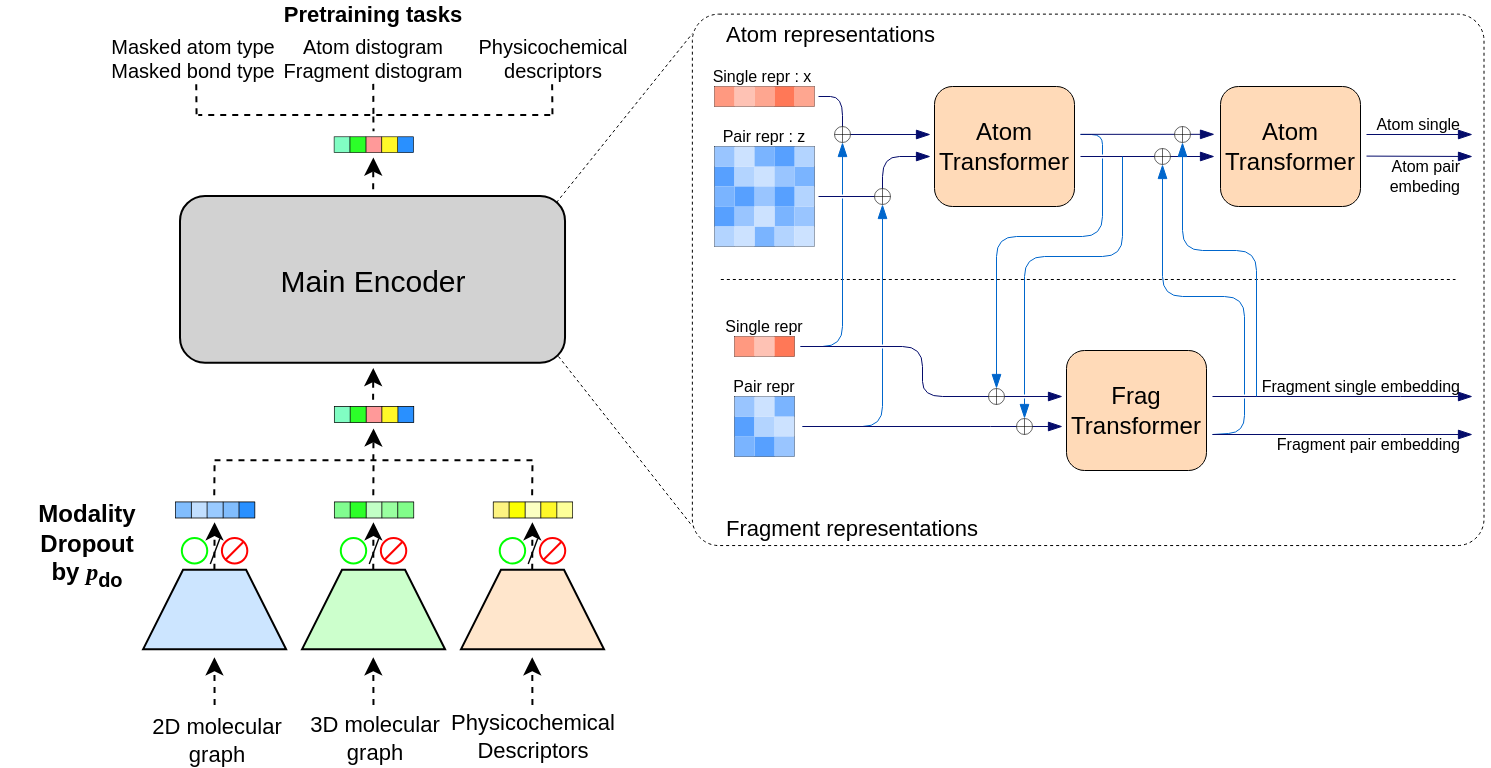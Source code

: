 <mxfile version="27.1.6">
  <diagram name="페이지-1" id="B-DMVlxwDJTPcsYFQzeG">
    <mxGraphModel dx="888" dy="489" grid="1" gridSize="10" guides="1" tooltips="1" connect="1" arrows="1" fold="1" page="1" pageScale="1" pageWidth="827" pageHeight="1169" math="0" shadow="0">
      <root>
        <mxCell id="0" />
        <mxCell id="1" parent="0" />
        <mxCell id="_GIJZnZzIafD3RyO-b5r-24" value="" style="endArrow=none;html=1;rounded=1;movable=1;resizable=1;rotatable=1;deletable=1;editable=1;locked=0;connectable=1;curved=0;strokeWidth=0.5;endFill=1;strokeColor=#0066CC;startFill=0;" edge="1" parent="1">
          <mxGeometry width="50" height="50" relative="1" as="geometry">
            <mxPoint x="725" y="359" as="sourcePoint" />
            <mxPoint x="741" y="341" as="targetPoint" />
            <Array as="points">
              <mxPoint x="741" y="358" />
            </Array>
          </mxGeometry>
        </mxCell>
        <mxCell id="pl_sHGsqS7Acg3_wZRrM-14" value="" style="endArrow=none;html=1;rounded=1;movable=1;resizable=1;rotatable=1;deletable=1;editable=1;locked=0;connectable=1;curved=0;strokeWidth=0.5;endFill=1;strokeColor=#0066CC;startFill=0;" parent="1" edge="1">
          <mxGeometry width="50" height="50" relative="1" as="geometry">
            <mxPoint x="670" y="219" as="sourcePoint" />
            <mxPoint x="659" y="209" as="targetPoint" />
            <Array as="points">
              <mxPoint x="670" y="209" />
            </Array>
          </mxGeometry>
        </mxCell>
        <mxCell id="pl_sHGsqS7Acg3_wZRrM-4" value="" style="endArrow=none;html=1;rounded=1;movable=1;resizable=1;rotatable=1;deletable=1;editable=1;locked=0;connectable=1;curved=0;strokeWidth=0.5;endFill=1;strokeColor=#0066CC;startFill=0;" parent="1" edge="1">
          <mxGeometry width="50" height="50" relative="1" as="geometry">
            <mxPoint x="520" y="355" as="sourcePoint" />
            <mxPoint x="560" y="316" as="targetPoint" />
            <Array as="points">
              <mxPoint x="560" y="355" />
            </Array>
          </mxGeometry>
        </mxCell>
        <mxCell id="pl_sHGsqS7Acg3_wZRrM-11" value="" style="endArrow=blockThin;html=1;rounded=0;movable=1;resizable=1;rotatable=1;deletable=1;editable=1;locked=0;connectable=1;curved=0;strokeWidth=0.5;endFill=1;strokeColor=#050C6B;" parent="1" edge="1">
          <mxGeometry width="50" height="50" relative="1" as="geometry">
            <mxPoint x="540" y="209" as="sourcePoint" />
            <mxPoint x="584" y="209" as="targetPoint" />
          </mxGeometry>
        </mxCell>
        <mxCell id="pl_sHGsqS7Acg3_wZRrM-9" value="" style="endArrow=none;html=1;rounded=0;movable=1;resizable=1;rotatable=1;deletable=1;editable=1;locked=0;connectable=1;curved=0;strokeWidth=0.5;endFill=1;strokeColor=#050C6B;startFill=0;" parent="1" edge="1">
          <mxGeometry width="50" height="50" relative="1" as="geometry">
            <mxPoint x="528" y="240" as="sourcePoint" />
            <mxPoint x="560" y="240" as="targetPoint" />
          </mxGeometry>
        </mxCell>
        <mxCell id="aIzavnMORG4p290ucfbN-72" value="" style="rounded=1;whiteSpace=wrap;html=1;arcSize=5;fillColor=none;dashed=1;strokeWidth=0.5;movable=0;resizable=0;rotatable=0;deletable=0;editable=0;locked=1;connectable=0;" parent="1" vertex="1">
          <mxGeometry x="464.93" y="148.82" width="395.82" height="265.71" as="geometry" />
        </mxCell>
        <mxCell id="aIzavnMORG4p290ucfbN-60" value="&lt;font style=&quot;font-size: 15px;&quot;&gt;Main Encoder&lt;/font&gt;" style="rounded=1;whiteSpace=wrap;html=1;fillColor=#D2D2D2;" parent="1" vertex="1">
          <mxGeometry x="209" y="240" width="192.51" height="83.34" as="geometry" />
        </mxCell>
        <mxCell id="aIzavnMORG4p290ucfbN-65" value="" style="endArrow=none;dashed=1;html=1;rounded=0;strokeWidth=0.5;" parent="1" edge="1">
          <mxGeometry width="50" height="50" relative="1" as="geometry">
            <mxPoint x="398" y="320" as="sourcePoint" />
            <mxPoint x="464.926" y="404.807" as="targetPoint" />
          </mxGeometry>
        </mxCell>
        <mxCell id="aIzavnMORG4p290ucfbN-64" value="" style="endArrow=none;dashed=1;html=1;rounded=0;strokeWidth=0.5;" parent="1" edge="1">
          <mxGeometry width="50" height="50" relative="1" as="geometry">
            <mxPoint x="397" y="243" as="sourcePoint" />
            <mxPoint x="464.926" y="158.528" as="targetPoint" />
          </mxGeometry>
        </mxCell>
        <mxCell id="aIzavnMORG4p290ucfbN-97" value="&lt;font&gt;Single repr : x&lt;/font&gt;" style="text;html=1;align=center;verticalAlign=middle;whiteSpace=wrap;rounded=0;fontSize=8;" parent="1" vertex="1">
          <mxGeometry x="470" y="175" width="60" height="10" as="geometry" />
        </mxCell>
        <mxCell id="aIzavnMORG4p290ucfbN-100" value="" style="endArrow=none;dashed=1;html=1;rounded=0;strokeWidth=0.5;" parent="1" edge="1">
          <mxGeometry width="50" height="50" relative="1" as="geometry">
            <mxPoint x="479.17" y="281.5" as="sourcePoint" />
            <mxPoint x="846.51" y="281.5" as="targetPoint" />
          </mxGeometry>
        </mxCell>
        <mxCell id="aIzavnMORG4p290ucfbN-101" value="Atom representations" style="text;html=1;align=left;verticalAlign=middle;whiteSpace=wrap;rounded=0;fontSize=11;" parent="1" vertex="1">
          <mxGeometry x="480" y="154" width="115.07" height="10" as="geometry" />
        </mxCell>
        <mxCell id="aIzavnMORG4p290ucfbN-102" value="Fragment representations" style="text;html=1;align=left;verticalAlign=middle;whiteSpace=wrap;rounded=0;fontSize=11;" parent="1" vertex="1">
          <mxGeometry x="480" y="400.53" width="130" height="10" as="geometry" />
        </mxCell>
        <mxCell id="aIzavnMORG4p290ucfbN-104" value="&lt;font&gt;Pair repr : z&lt;/font&gt;" style="text;html=1;align=center;verticalAlign=middle;whiteSpace=wrap;rounded=0;fontSize=8;" parent="1" vertex="1">
          <mxGeometry x="476" y="205" width="50" height="10" as="geometry" />
        </mxCell>
        <mxCell id="aIzavnMORG4p290ucfbN-174" value="" style="group;strokeColor=default;strokeWidth=0.3;" parent="1" vertex="1" connectable="0">
          <mxGeometry x="476" y="215" width="50" height="50" as="geometry" />
        </mxCell>
        <mxCell id="aIzavnMORG4p290ucfbN-116" value="" style="rounded=0;whiteSpace=wrap;html=1;strokeWidth=0.1;fillColor=#57A0FF;strokeColor=none;container=0;" parent="aIzavnMORG4p290ucfbN-174" vertex="1">
          <mxGeometry y="10" width="10" height="10" as="geometry" />
        </mxCell>
        <mxCell id="aIzavnMORG4p290ucfbN-133" value="" style="rounded=0;whiteSpace=wrap;html=1;strokeWidth=0.1;fillColor=#7AB4FF;strokeColor=none;container=0;" parent="aIzavnMORG4p290ucfbN-174" vertex="1">
          <mxGeometry x="30" y="30" width="10" height="10" as="geometry" />
        </mxCell>
        <mxCell id="aIzavnMORG4p290ucfbN-125" value="" style="rounded=0;whiteSpace=wrap;html=1;strokeWidth=0.1;fillColor=#99C5FF;strokeColor=none;container=0;" parent="aIzavnMORG4p290ucfbN-174" vertex="1">
          <mxGeometry x="40" y="30" width="10" height="10" as="geometry" />
        </mxCell>
        <mxCell id="aIzavnMORG4p290ucfbN-126" value="" style="rounded=0;whiteSpace=wrap;html=1;strokeWidth=0.1;fillColor=#B3D4FF;strokeColor=none;container=0;" parent="aIzavnMORG4p290ucfbN-174" vertex="1">
          <mxGeometry x="30" y="40" width="10" height="10" as="geometry" />
        </mxCell>
        <mxCell id="aIzavnMORG4p290ucfbN-118" value="" style="rounded=0;whiteSpace=wrap;html=1;strokeWidth=0.1;fillColor=#CCE2FF;strokeColor=none;container=0;" parent="aIzavnMORG4p290ucfbN-174" vertex="1">
          <mxGeometry x="40" y="40" width="10" height="10" as="geometry" />
        </mxCell>
        <mxCell id="aIzavnMORG4p290ucfbN-127" value="" style="rounded=0;whiteSpace=wrap;html=1;strokeWidth=0.1;fillColor=#7AB4FF;strokeColor=none;container=0;" parent="aIzavnMORG4p290ucfbN-174" vertex="1">
          <mxGeometry x="20" y="40" width="10" height="10" as="geometry" />
        </mxCell>
        <mxCell id="aIzavnMORG4p290ucfbN-131" value="" style="rounded=0;whiteSpace=wrap;html=1;strokeWidth=0.1;fillColor=#99C5FF;strokeColor=none;container=0;" parent="aIzavnMORG4p290ucfbN-174" vertex="1">
          <mxGeometry x="10" y="30" width="10" height="10" as="geometry" />
        </mxCell>
        <mxCell id="aIzavnMORG4p290ucfbN-112" value="" style="rounded=0;whiteSpace=wrap;html=1;strokeWidth=0.1;fillColor=#CCE2FF;strokeColor=none;container=0;" parent="aIzavnMORG4p290ucfbN-174" vertex="1">
          <mxGeometry x="20" y="10" width="10" height="10" as="geometry" />
        </mxCell>
        <mxCell id="aIzavnMORG4p290ucfbN-113" value="" style="rounded=0;whiteSpace=wrap;html=1;strokeWidth=0.1;fillColor=#99C5FF;strokeColor=none;container=0;" parent="aIzavnMORG4p290ucfbN-174" vertex="1">
          <mxGeometry x="30" y="10" width="10" height="10" as="geometry" />
        </mxCell>
        <mxCell id="aIzavnMORG4p290ucfbN-114" value="" style="rounded=0;whiteSpace=wrap;html=1;strokeWidth=0.1;fillColor=#B3D4FF;strokeColor=none;container=0;" parent="aIzavnMORG4p290ucfbN-174" vertex="1">
          <mxGeometry x="10" y="10" width="10" height="10" as="geometry" />
        </mxCell>
        <mxCell id="aIzavnMORG4p290ucfbN-115" value="" style="rounded=0;whiteSpace=wrap;html=1;strokeWidth=0.1;fillColor=#7AB4FF;strokeColor=none;container=0;" parent="aIzavnMORG4p290ucfbN-174" vertex="1">
          <mxGeometry x="40" y="10" width="10" height="10" as="geometry" />
        </mxCell>
        <mxCell id="aIzavnMORG4p290ucfbN-106" value="" style="rounded=0;whiteSpace=wrap;html=1;strokeWidth=0.1;fillColor=#CCE2FF;strokeColor=none;container=0;" parent="aIzavnMORG4p290ucfbN-174" vertex="1">
          <mxGeometry x="10" width="10" height="10" as="geometry" />
        </mxCell>
        <mxCell id="aIzavnMORG4p290ucfbN-107" value="" style="rounded=0;whiteSpace=wrap;html=1;strokeWidth=0.1;fillColor=#99C5FF;strokeColor=none;container=0;" parent="aIzavnMORG4p290ucfbN-174" vertex="1">
          <mxGeometry width="10" height="10" as="geometry" />
        </mxCell>
        <mxCell id="aIzavnMORG4p290ucfbN-108" value="" style="rounded=0;whiteSpace=wrap;html=1;strokeWidth=0.1;fillColor=#B3D4FF;strokeColor=none;container=0;" parent="aIzavnMORG4p290ucfbN-174" vertex="1">
          <mxGeometry x="40" width="10" height="10" as="geometry" />
        </mxCell>
        <mxCell id="aIzavnMORG4p290ucfbN-109" value="" style="rounded=0;whiteSpace=wrap;html=1;strokeWidth=0.1;fillColor=#7AB4FF;strokeColor=none;container=0;" parent="aIzavnMORG4p290ucfbN-174" vertex="1">
          <mxGeometry x="20" width="10" height="10" as="geometry" />
        </mxCell>
        <mxCell id="aIzavnMORG4p290ucfbN-110" value="" style="rounded=0;whiteSpace=wrap;html=1;strokeWidth=0.1;fillColor=#57A0FF;strokeColor=none;container=0;" parent="aIzavnMORG4p290ucfbN-174" vertex="1">
          <mxGeometry x="30" width="10" height="10" as="geometry" />
        </mxCell>
        <mxCell id="aIzavnMORG4p290ucfbN-119" value="" style="rounded=0;whiteSpace=wrap;html=1;strokeWidth=0.1;fillColor=#99C5FF;strokeColor=none;container=0;" parent="aIzavnMORG4p290ucfbN-174" vertex="1">
          <mxGeometry x="20" y="20" width="10" height="10" as="geometry" />
        </mxCell>
        <mxCell id="aIzavnMORG4p290ucfbN-120" value="" style="rounded=0;whiteSpace=wrap;html=1;strokeWidth=0.1;fillColor=#B3D4FF;strokeColor=none;container=0;" parent="aIzavnMORG4p290ucfbN-174" vertex="1">
          <mxGeometry x="40" y="20" width="10" height="10" as="geometry" />
        </mxCell>
        <mxCell id="aIzavnMORG4p290ucfbN-122" value="" style="rounded=0;whiteSpace=wrap;html=1;strokeWidth=0.1;fillColor=#57A0FF;strokeColor=none;container=0;" parent="aIzavnMORG4p290ucfbN-174" vertex="1">
          <mxGeometry x="30" y="20" width="10" height="10" as="geometry" />
        </mxCell>
        <mxCell id="aIzavnMORG4p290ucfbN-128" value="" style="rounded=0;whiteSpace=wrap;html=1;strokeWidth=0.1;fillColor=#57A0FF;strokeColor=none;container=0;" parent="aIzavnMORG4p290ucfbN-174" vertex="1">
          <mxGeometry x="10" y="20" width="10" height="10" as="geometry" />
        </mxCell>
        <mxCell id="aIzavnMORG4p290ucfbN-121" value="" style="rounded=0;whiteSpace=wrap;html=1;strokeWidth=0.1;fillColor=#7AB4FF;strokeColor=none;container=0;" parent="aIzavnMORG4p290ucfbN-174" vertex="1">
          <mxGeometry y="20" width="10" height="10" as="geometry" />
        </mxCell>
        <mxCell id="aIzavnMORG4p290ucfbN-124" value="" style="rounded=0;whiteSpace=wrap;html=1;strokeWidth=0.1;fillColor=#CCE2FF;strokeColor=none;container=0;" parent="aIzavnMORG4p290ucfbN-174" vertex="1">
          <mxGeometry x="20" y="30" width="10" height="10" as="geometry" />
        </mxCell>
        <mxCell id="aIzavnMORG4p290ucfbN-134" value="" style="rounded=0;whiteSpace=wrap;html=1;strokeWidth=0.1;fillColor=#57A0FF;strokeColor=none;container=0;" parent="aIzavnMORG4p290ucfbN-174" vertex="1">
          <mxGeometry y="30" width="10" height="10" as="geometry" />
        </mxCell>
        <mxCell id="aIzavnMORG4p290ucfbN-130" value="" style="rounded=0;whiteSpace=wrap;html=1;strokeWidth=0.1;fillColor=#CCE2FF;strokeColor=none;container=0;" parent="aIzavnMORG4p290ucfbN-174" vertex="1">
          <mxGeometry x="10" y="40" width="10" height="10" as="geometry" />
        </mxCell>
        <mxCell id="aIzavnMORG4p290ucfbN-132" value="" style="rounded=0;whiteSpace=wrap;html=1;strokeWidth=0.1;fillColor=#B3D4FF;strokeColor=none;container=0;" parent="aIzavnMORG4p290ucfbN-174" vertex="1">
          <mxGeometry y="40" width="10" height="10" as="geometry" />
        </mxCell>
        <mxCell id="aIzavnMORG4p290ucfbN-278" value="&lt;font&gt;Single repr&lt;/font&gt;" style="text;html=1;align=center;verticalAlign=middle;whiteSpace=wrap;rounded=0;fontSize=8;" parent="1" vertex="1">
          <mxGeometry x="476" y="300" width="50" height="10" as="geometry" />
        </mxCell>
        <mxCell id="aIzavnMORG4p290ucfbN-279" value="&lt;font&gt;Pair repr&lt;/font&gt;" style="text;html=1;align=center;verticalAlign=middle;whiteSpace=wrap;rounded=0;fontSize=8;" parent="1" vertex="1">
          <mxGeometry x="476" y="330" width="50" height="10" as="geometry" />
        </mxCell>
        <mxCell id="aIzavnMORG4p290ucfbN-311" value="Atom&lt;div&gt;Transformer&lt;/div&gt;" style="rounded=1;whiteSpace=wrap;html=1;fillColor=#FFDAB8;strokeWidth=0.5;strokeColor=default;" parent="1" vertex="1">
          <mxGeometry x="586" y="185" width="70" height="60" as="geometry" />
        </mxCell>
        <mxCell id="aIzavnMORG4p290ucfbN-314" value="Frag&lt;div&gt;Transformer&lt;/div&gt;" style="rounded=1;whiteSpace=wrap;html=1;fillColor=#FFDAB8;strokeWidth=0.5;strokeColor=default;" parent="1" vertex="1">
          <mxGeometry x="652" y="317" width="70" height="60" as="geometry" />
        </mxCell>
        <mxCell id="aIzavnMORG4p290ucfbN-315" value="Atom&lt;div&gt;Transformer&lt;/div&gt;" style="rounded=1;whiteSpace=wrap;html=1;fillColor=#FFDAB8;strokeWidth=0.5;strokeColor=default;" parent="1" vertex="1">
          <mxGeometry x="729" y="185" width="70" height="60" as="geometry" />
        </mxCell>
        <mxCell id="aIzavnMORG4p290ucfbN-321" value="" style="group;strokeColor=default;strokeWidth=0.3;" parent="1" vertex="1" connectable="0">
          <mxGeometry x="476" y="185" width="50" height="10" as="geometry" />
        </mxCell>
        <mxCell id="aIzavnMORG4p290ucfbN-89" value="" style="rounded=0;whiteSpace=wrap;html=1;strokeWidth=0.1;fillColor=#FEC2B4;strokeColor=none;container=0;" parent="aIzavnMORG4p290ucfbN-321" vertex="1">
          <mxGeometry x="10" width="10" height="10" as="geometry" />
        </mxCell>
        <mxCell id="aIzavnMORG4p290ucfbN-90" value="" style="rounded=0;whiteSpace=wrap;html=1;strokeWidth=0.1;fillColor=#FF9980;strokeColor=none;container=0;" parent="aIzavnMORG4p290ucfbN-321" vertex="1">
          <mxGeometry width="10" height="10" as="geometry" />
        </mxCell>
        <mxCell id="aIzavnMORG4p290ucfbN-91" value="" style="rounded=0;whiteSpace=wrap;html=1;strokeWidth=0.1;fillColor=#FEA690;strokeColor=none;container=0;" parent="aIzavnMORG4p290ucfbN-321" vertex="1">
          <mxGeometry x="40" width="10" height="10" as="geometry" />
        </mxCell>
        <mxCell id="aIzavnMORG4p290ucfbN-95" value="" style="rounded=0;whiteSpace=wrap;html=1;strokeWidth=0.1;fillColor=#FEA690;strokeColor=none;container=0;" parent="aIzavnMORG4p290ucfbN-321" vertex="1">
          <mxGeometry x="20" width="10" height="10" as="geometry" />
        </mxCell>
        <mxCell id="aIzavnMORG4p290ucfbN-96" value="" style="rounded=0;whiteSpace=wrap;html=1;strokeWidth=0.1;fillColor=#FF7857;strokeColor=none;container=0;" parent="aIzavnMORG4p290ucfbN-321" vertex="1">
          <mxGeometry x="30" width="10" height="10" as="geometry" />
        </mxCell>
        <mxCell id="aIzavnMORG4p290ucfbN-322" value="" style="group;strokeColor=default;strokeWidth=0.3;" parent="1" vertex="1" connectable="0">
          <mxGeometry x="486" y="340" width="30" height="30" as="geometry" />
        </mxCell>
        <mxCell id="aIzavnMORG4p290ucfbN-288" value="" style="rounded=0;whiteSpace=wrap;html=1;strokeWidth=0.1;fillColor=#CCE2FF;strokeColor=none;container=0;" parent="aIzavnMORG4p290ucfbN-322" vertex="1">
          <mxGeometry x="20" y="10" width="10" height="10" as="geometry" />
        </mxCell>
        <mxCell id="aIzavnMORG4p290ucfbN-297" value="" style="rounded=0;whiteSpace=wrap;html=1;strokeWidth=0.1;fillColor=#99C5FF;strokeColor=none;container=0;" parent="aIzavnMORG4p290ucfbN-322" vertex="1">
          <mxGeometry x="20" y="20" width="10" height="10" as="geometry" />
        </mxCell>
        <mxCell id="aIzavnMORG4p290ucfbN-300" value="" style="rounded=0;whiteSpace=wrap;html=1;strokeWidth=0.1;fillColor=#57A0FF;strokeColor=none;container=0;" parent="aIzavnMORG4p290ucfbN-322" vertex="1">
          <mxGeometry x="10" y="20" width="10" height="10" as="geometry" />
        </mxCell>
        <mxCell id="aIzavnMORG4p290ucfbN-301" value="" style="rounded=0;whiteSpace=wrap;html=1;strokeWidth=0.1;fillColor=#7AB4FF;strokeColor=none;container=0;" parent="aIzavnMORG4p290ucfbN-322" vertex="1">
          <mxGeometry y="20" width="10" height="10" as="geometry" />
        </mxCell>
        <mxCell id="aIzavnMORG4p290ucfbN-281" value="" style="rounded=0;whiteSpace=wrap;html=1;strokeWidth=0.1;fillColor=#57A0FF;strokeColor=none;container=0;" parent="aIzavnMORG4p290ucfbN-322" vertex="1">
          <mxGeometry y="10" width="10" height="10" as="geometry" />
        </mxCell>
        <mxCell id="aIzavnMORG4p290ucfbN-290" value="" style="rounded=0;whiteSpace=wrap;html=1;strokeWidth=0.1;fillColor=#B3D4FF;strokeColor=none;container=0;" parent="aIzavnMORG4p290ucfbN-322" vertex="1">
          <mxGeometry x="10" y="10" width="10" height="10" as="geometry" />
        </mxCell>
        <mxCell id="aIzavnMORG4p290ucfbN-292" value="" style="rounded=0;whiteSpace=wrap;html=1;strokeWidth=0.1;fillColor=#CCE2FF;strokeColor=none;container=0;" parent="aIzavnMORG4p290ucfbN-322" vertex="1">
          <mxGeometry x="10" width="10" height="10" as="geometry" />
        </mxCell>
        <mxCell id="aIzavnMORG4p290ucfbN-293" value="" style="rounded=0;whiteSpace=wrap;html=1;strokeWidth=0.1;fillColor=#99C5FF;strokeColor=none;container=0;" parent="aIzavnMORG4p290ucfbN-322" vertex="1">
          <mxGeometry width="10" height="10" as="geometry" />
        </mxCell>
        <mxCell id="aIzavnMORG4p290ucfbN-295" value="" style="rounded=0;whiteSpace=wrap;html=1;strokeWidth=0.1;fillColor=#7AB4FF;strokeColor=none;container=0;" parent="aIzavnMORG4p290ucfbN-322" vertex="1">
          <mxGeometry x="20" width="10" height="10" as="geometry" />
        </mxCell>
        <mxCell id="aIzavnMORG4p290ucfbN-323" value="" style="group;strokeColor=default;strokeWidth=0.3;" parent="1" vertex="1" connectable="0">
          <mxGeometry x="486" y="310" width="30" height="10" as="geometry" />
        </mxCell>
        <mxCell id="aIzavnMORG4p290ucfbN-306" value="" style="rounded=0;whiteSpace=wrap;html=1;strokeWidth=0.1;fillColor=#FEC2B4;strokeColor=none;container=0;" parent="aIzavnMORG4p290ucfbN-323" vertex="1">
          <mxGeometry x="10" width="10" height="10" as="geometry" />
        </mxCell>
        <mxCell id="aIzavnMORG4p290ucfbN-307" value="" style="rounded=0;whiteSpace=wrap;html=1;strokeWidth=0.1;fillColor=#FF9980;strokeColor=none;container=0;" parent="aIzavnMORG4p290ucfbN-323" vertex="1">
          <mxGeometry width="10" height="10" as="geometry" />
        </mxCell>
        <mxCell id="aIzavnMORG4p290ucfbN-310" value="" style="rounded=0;whiteSpace=wrap;html=1;strokeWidth=0.1;fillColor=#FF7857;strokeColor=none;container=0;" parent="aIzavnMORG4p290ucfbN-323" vertex="1">
          <mxGeometry x="20" width="10" height="10" as="geometry" />
        </mxCell>
        <mxCell id="aIzavnMORG4p290ucfbN-328" value="" style="endArrow=none;html=1;rounded=1;movable=1;resizable=1;rotatable=1;deletable=1;editable=1;locked=0;connectable=1;curved=0;strokeWidth=0.5;endFill=1;strokeColor=#050C6B;startFill=0;" parent="1" edge="1">
          <mxGeometry width="50" height="50" relative="1" as="geometry">
            <mxPoint x="528" y="190" as="sourcePoint" />
            <mxPoint x="540" y="209" as="targetPoint" />
            <Array as="points">
              <mxPoint x="540" y="190" />
              <mxPoint x="540" y="209" />
            </Array>
          </mxGeometry>
        </mxCell>
        <mxCell id="aIzavnMORG4p290ucfbN-330" value="" style="endArrow=blockThin;html=1;rounded=1;movable=1;resizable=1;rotatable=1;deletable=1;editable=1;locked=0;connectable=1;curved=0;strokeWidth=0.5;endFill=1;strokeColor=#050C6B;" parent="1" edge="1">
          <mxGeometry width="50" height="50" relative="1" as="geometry">
            <mxPoint x="560" y="240" as="sourcePoint" />
            <mxPoint x="584" y="220" as="targetPoint" />
            <Array as="points">
              <mxPoint x="560" y="240" />
              <mxPoint x="560" y="220" />
            </Array>
          </mxGeometry>
        </mxCell>
        <mxCell id="aIzavnMORG4p290ucfbN-342" value="" style="endArrow=none;html=1;rounded=1;movable=1;resizable=1;rotatable=1;deletable=1;editable=1;locked=0;connectable=1;curved=0;strokeWidth=0.5;endFill=1;strokeColor=#0066CC;startFill=0;" parent="1" edge="1">
          <mxGeometry width="50" height="50" relative="1" as="geometry">
            <mxPoint x="519" y="315" as="sourcePoint" />
            <mxPoint x="540" y="241" as="targetPoint" />
            <Array as="points">
              <mxPoint x="540" y="315" />
            </Array>
          </mxGeometry>
        </mxCell>
        <mxCell id="aIzavnMORG4p290ucfbN-343" value="" style="endArrow=blockThin;html=1;rounded=0;movable=1;resizable=1;rotatable=1;deletable=1;editable=1;locked=0;connectable=1;curved=0;strokeWidth=0.5;endFill=1;strokeColor=#0066CC;startFill=0;" parent="1" edge="1">
          <mxGeometry width="50" height="50" relative="1" as="geometry">
            <mxPoint x="540" y="239" as="sourcePoint" />
            <mxPoint x="540" y="213" as="targetPoint" />
            <Array as="points" />
          </mxGeometry>
        </mxCell>
        <mxCell id="aIzavnMORG4p290ucfbN-338" value="" style="group;aspect=fixed;" parent="1" vertex="1" connectable="0">
          <mxGeometry x="536" y="205" width="8" height="8" as="geometry" />
        </mxCell>
        <mxCell id="aIzavnMORG4p290ucfbN-339" value="" style="ellipse;whiteSpace=wrap;html=1;aspect=fixed;strokeWidth=0.3;" parent="aIzavnMORG4p290ucfbN-338" vertex="1">
          <mxGeometry width="8" height="8" as="geometry" />
        </mxCell>
        <mxCell id="aIzavnMORG4p290ucfbN-340" value="" style="endArrow=none;html=1;rounded=0;strokeWidth=0.3;entryX=0.5;entryY=0;entryDx=0;entryDy=0;exitX=0.5;exitY=1;exitDx=0;exitDy=0;" parent="aIzavnMORG4p290ucfbN-338" source="aIzavnMORG4p290ucfbN-339" target="aIzavnMORG4p290ucfbN-339" edge="1">
          <mxGeometry width="50" height="50" relative="1" as="geometry">
            <mxPoint x="-22.667" y="30.667" as="sourcePoint" />
            <mxPoint x="44.0" y="-36.0" as="targetPoint" />
          </mxGeometry>
        </mxCell>
        <mxCell id="aIzavnMORG4p290ucfbN-341" value="" style="endArrow=none;html=1;rounded=0;strokeWidth=0.3;entryX=0;entryY=0.5;entryDx=0;entryDy=0;exitX=1;exitY=0.5;exitDx=0;exitDy=0;" parent="aIzavnMORG4p290ucfbN-338" source="aIzavnMORG4p290ucfbN-339" target="aIzavnMORG4p290ucfbN-339" edge="1">
          <mxGeometry width="50" height="50" relative="1" as="geometry">
            <mxPoint x="4" y="12" as="sourcePoint" />
            <mxPoint x="4" y="4" as="targetPoint" />
          </mxGeometry>
        </mxCell>
        <mxCell id="aIzavnMORG4p290ucfbN-345" value="" style="group;aspect=fixed;" parent="1" vertex="1" connectable="0">
          <mxGeometry x="556" y="236" width="8" height="8" as="geometry" />
        </mxCell>
        <mxCell id="aIzavnMORG4p290ucfbN-346" value="" style="ellipse;whiteSpace=wrap;html=1;aspect=fixed;strokeWidth=0.3;" parent="aIzavnMORG4p290ucfbN-345" vertex="1">
          <mxGeometry width="8" height="8" as="geometry" />
        </mxCell>
        <mxCell id="aIzavnMORG4p290ucfbN-347" value="" style="endArrow=none;html=1;rounded=0;strokeWidth=0.3;entryX=0.5;entryY=0;entryDx=0;entryDy=0;exitX=0.5;exitY=1;exitDx=0;exitDy=0;" parent="aIzavnMORG4p290ucfbN-345" source="aIzavnMORG4p290ucfbN-346" target="aIzavnMORG4p290ucfbN-346" edge="1">
          <mxGeometry width="50" height="50" relative="1" as="geometry">
            <mxPoint x="-22.667" y="30.667" as="sourcePoint" />
            <mxPoint x="44.0" y="-36.0" as="targetPoint" />
          </mxGeometry>
        </mxCell>
        <mxCell id="aIzavnMORG4p290ucfbN-348" value="" style="endArrow=none;html=1;rounded=0;strokeWidth=0.3;entryX=0;entryY=0.5;entryDx=0;entryDy=0;exitX=1;exitY=0.5;exitDx=0;exitDy=0;" parent="aIzavnMORG4p290ucfbN-345" source="aIzavnMORG4p290ucfbN-346" target="aIzavnMORG4p290ucfbN-346" edge="1">
          <mxGeometry width="50" height="50" relative="1" as="geometry">
            <mxPoint x="4" y="12" as="sourcePoint" />
            <mxPoint x="4" y="4" as="targetPoint" />
          </mxGeometry>
        </mxCell>
        <mxCell id="aIzavnMORG4p290ucfbN-349" value="" style="endArrow=blockThin;html=1;rounded=0;movable=1;resizable=1;rotatable=1;deletable=1;editable=1;locked=0;connectable=1;curved=0;strokeWidth=0.5;endFill=1;strokeColor=#0066CC;startFill=0;" parent="1" edge="1">
          <mxGeometry width="50" height="50" relative="1" as="geometry">
            <mxPoint x="560" y="314" as="sourcePoint" />
            <mxPoint x="560" y="244" as="targetPoint" />
          </mxGeometry>
        </mxCell>
        <mxCell id="aIzavnMORG4p290ucfbN-350" value="" style="endArrow=blockThin;html=1;rounded=1;movable=1;resizable=1;rotatable=1;deletable=1;editable=1;locked=0;connectable=1;curved=0;strokeWidth=0.5;endFill=1;strokeColor=#050C6B;" parent="1" edge="1">
          <mxGeometry width="50" height="50" relative="1" as="geometry">
            <mxPoint x="519" y="315" as="sourcePoint" />
            <mxPoint x="650" y="340" as="targetPoint" />
            <Array as="points">
              <mxPoint x="580" y="315" />
              <mxPoint x="580" y="340" />
            </Array>
          </mxGeometry>
        </mxCell>
        <mxCell id="aIzavnMORG4p290ucfbN-351" value="" style="endArrow=blockThin;html=1;rounded=0;movable=1;resizable=1;rotatable=1;deletable=1;editable=1;locked=0;connectable=1;curved=0;strokeWidth=0.5;endFill=1;strokeColor=#050C6B;" parent="1" edge="1">
          <mxGeometry width="50" height="50" relative="1" as="geometry">
            <mxPoint x="520" y="355" as="sourcePoint" />
            <mxPoint x="650" y="355" as="targetPoint" />
            <Array as="points">
              <mxPoint x="614" y="355" />
            </Array>
          </mxGeometry>
        </mxCell>
        <mxCell id="pl_sHGsqS7Acg3_wZRrM-1" value="" style="endArrow=blockThin;html=1;rounded=0;movable=1;resizable=1;rotatable=1;deletable=1;editable=1;locked=0;connectable=1;curved=0;strokeWidth=0.5;endFill=1;strokeColor=#050C6B;" parent="1" edge="1">
          <mxGeometry width="50" height="50" relative="1" as="geometry">
            <mxPoint x="659" y="220" as="sourcePoint" />
            <mxPoint x="726" y="220" as="targetPoint" />
          </mxGeometry>
        </mxCell>
        <mxCell id="pl_sHGsqS7Acg3_wZRrM-2" value="" style="endArrow=blockThin;html=1;rounded=0;movable=1;resizable=1;rotatable=1;deletable=1;editable=1;locked=0;connectable=1;curved=0;strokeWidth=0.5;endFill=1;strokeColor=#050C6B;" parent="1" edge="1">
          <mxGeometry width="50" height="50" relative="1" as="geometry">
            <mxPoint x="659" y="208.92" as="sourcePoint" />
            <mxPoint x="726" y="208.92" as="targetPoint" />
          </mxGeometry>
        </mxCell>
        <mxCell id="pl_sHGsqS7Acg3_wZRrM-3" value="" style="endArrow=blockThin;html=1;rounded=1;movable=1;resizable=1;rotatable=1;deletable=1;editable=1;locked=0;connectable=1;curved=0;strokeWidth=0.5;endFill=1;strokeColor=#0066CC;startFill=0;" parent="1" edge="1">
          <mxGeometry width="50" height="50" relative="1" as="geometry">
            <mxPoint x="670" y="221" as="sourcePoint" />
            <mxPoint x="617" y="336" as="targetPoint" />
            <Array as="points">
              <mxPoint x="670" y="260" />
              <mxPoint x="617" y="260" />
            </Array>
          </mxGeometry>
        </mxCell>
        <mxCell id="_GIJZnZzIafD3RyO-b5r-1" value="" style="endArrow=none;html=1;rounded=1;movable=1;resizable=1;rotatable=1;deletable=1;editable=1;locked=0;connectable=1;curved=0;strokeWidth=0.5;endFill=1;strokeColor=#0066CC;startFill=0;" edge="1" parent="1">
          <mxGeometry width="50" height="50" relative="1" as="geometry">
            <mxPoint x="680" y="220" as="sourcePoint" />
            <mxPoint x="631" y="339" as="targetPoint" />
            <Array as="points">
              <mxPoint x="680" y="270" />
              <mxPoint x="631" y="270" />
            </Array>
          </mxGeometry>
        </mxCell>
        <mxCell id="_GIJZnZzIafD3RyO-b5r-2" value="" style="endArrow=blockThin;html=1;rounded=0;movable=1;resizable=1;rotatable=1;deletable=1;editable=1;locked=0;connectable=1;curved=0;strokeWidth=0.5;endFill=1;strokeColor=#0066CC;startFill=0;" edge="1" parent="1">
          <mxGeometry width="50" height="50" relative="1" as="geometry">
            <mxPoint x="631" y="341" as="sourcePoint" />
            <mxPoint x="631" y="351" as="targetPoint" />
            <Array as="points" />
          </mxGeometry>
        </mxCell>
        <mxCell id="_GIJZnZzIafD3RyO-b5r-9" value="" style="group" vertex="1" connectable="0" parent="1">
          <mxGeometry x="613" y="336" width="8" height="8" as="geometry" />
        </mxCell>
        <mxCell id="_GIJZnZzIafD3RyO-b5r-3" value="" style="ellipse;whiteSpace=wrap;html=1;aspect=fixed;strokeWidth=0.3;" vertex="1" parent="_GIJZnZzIafD3RyO-b5r-9">
          <mxGeometry width="8" height="8" as="geometry" />
        </mxCell>
        <mxCell id="_GIJZnZzIafD3RyO-b5r-4" value="" style="endArrow=none;html=1;rounded=0;strokeWidth=0.3;entryX=0.5;entryY=0;entryDx=0;entryDy=0;exitX=0.5;exitY=1;exitDx=0;exitDy=0;" edge="1" parent="_GIJZnZzIafD3RyO-b5r-9" source="_GIJZnZzIafD3RyO-b5r-3" target="_GIJZnZzIafD3RyO-b5r-3">
          <mxGeometry width="50" height="50" relative="1" as="geometry">
            <mxPoint x="-1.737" y="28.667" as="sourcePoint" />
            <mxPoint x="64.93" y="-38" as="targetPoint" />
          </mxGeometry>
        </mxCell>
        <mxCell id="_GIJZnZzIafD3RyO-b5r-5" value="" style="endArrow=none;html=1;rounded=0;strokeWidth=0.3;entryX=0;entryY=0.5;entryDx=0;entryDy=0;exitX=1;exitY=0.5;exitDx=0;exitDy=0;" edge="1" parent="_GIJZnZzIafD3RyO-b5r-9" source="_GIJZnZzIafD3RyO-b5r-3" target="_GIJZnZzIafD3RyO-b5r-3">
          <mxGeometry width="50" height="50" relative="1" as="geometry">
            <mxPoint x="24.93" y="10" as="sourcePoint" />
            <mxPoint x="24.93" y="2" as="targetPoint" />
          </mxGeometry>
        </mxCell>
        <mxCell id="_GIJZnZzIafD3RyO-b5r-11" value="" style="group" vertex="1" connectable="0" parent="1">
          <mxGeometry x="627" y="351" width="8" height="8" as="geometry" />
        </mxCell>
        <mxCell id="_GIJZnZzIafD3RyO-b5r-12" value="" style="ellipse;whiteSpace=wrap;html=1;aspect=fixed;strokeWidth=0.3;" vertex="1" parent="_GIJZnZzIafD3RyO-b5r-11">
          <mxGeometry width="8" height="8" as="geometry" />
        </mxCell>
        <mxCell id="_GIJZnZzIafD3RyO-b5r-13" value="" style="endArrow=none;html=1;rounded=0;strokeWidth=0.3;entryX=0.5;entryY=0;entryDx=0;entryDy=0;exitX=0.5;exitY=1;exitDx=0;exitDy=0;" edge="1" parent="_GIJZnZzIafD3RyO-b5r-11" source="_GIJZnZzIafD3RyO-b5r-12" target="_GIJZnZzIafD3RyO-b5r-12">
          <mxGeometry width="50" height="50" relative="1" as="geometry">
            <mxPoint x="-1.737" y="28.667" as="sourcePoint" />
            <mxPoint x="64.93" y="-38" as="targetPoint" />
          </mxGeometry>
        </mxCell>
        <mxCell id="_GIJZnZzIafD3RyO-b5r-14" value="" style="endArrow=none;html=1;rounded=0;strokeWidth=0.3;entryX=0;entryY=0.5;entryDx=0;entryDy=0;exitX=1;exitY=0.5;exitDx=0;exitDy=0;" edge="1" parent="_GIJZnZzIafD3RyO-b5r-11" source="_GIJZnZzIafD3RyO-b5r-12" target="_GIJZnZzIafD3RyO-b5r-12">
          <mxGeometry width="50" height="50" relative="1" as="geometry">
            <mxPoint x="24.93" y="10" as="sourcePoint" />
            <mxPoint x="24.93" y="2" as="targetPoint" />
          </mxGeometry>
        </mxCell>
        <mxCell id="_GIJZnZzIafD3RyO-b5r-15" value="" style="endArrow=blockThin;html=1;rounded=0;movable=1;resizable=1;rotatable=1;deletable=1;editable=1;locked=0;connectable=1;curved=0;strokeWidth=0.5;endFill=1;strokeColor=#050C6B;" edge="1" parent="1">
          <mxGeometry width="50" height="50" relative="1" as="geometry">
            <mxPoint x="725" y="359" as="sourcePoint" />
            <mxPoint x="855" y="359" as="targetPoint" />
            <Array as="points">
              <mxPoint x="819" y="359" />
            </Array>
          </mxGeometry>
        </mxCell>
        <mxCell id="_GIJZnZzIafD3RyO-b5r-16" value="" style="endArrow=blockThin;html=1;rounded=0;movable=1;resizable=1;rotatable=1;deletable=1;editable=1;locked=0;connectable=1;curved=0;strokeWidth=0.5;endFill=1;strokeColor=#050C6B;" edge="1" parent="1">
          <mxGeometry width="50" height="50" relative="1" as="geometry">
            <mxPoint x="725" y="340" as="sourcePoint" />
            <mxPoint x="855" y="340" as="targetPoint" />
            <Array as="points">
              <mxPoint x="819" y="340" />
            </Array>
          </mxGeometry>
        </mxCell>
        <mxCell id="_GIJZnZzIafD3RyO-b5r-17" value="&lt;font&gt;Fragment pair embedding&lt;/font&gt;" style="text;html=1;align=right;verticalAlign=middle;whiteSpace=wrap;rounded=0;fontSize=8;" vertex="1" parent="1">
          <mxGeometry x="740" y="359" width="111" height="10" as="geometry" />
        </mxCell>
        <mxCell id="_GIJZnZzIafD3RyO-b5r-18" value="&lt;font&gt;Fragment single embedding&lt;/font&gt;" style="text;html=1;align=right;verticalAlign=middle;whiteSpace=wrap;rounded=0;fontSize=8;" vertex="1" parent="1">
          <mxGeometry x="740" y="330" width="111" height="10" as="geometry" />
        </mxCell>
        <mxCell id="_GIJZnZzIafD3RyO-b5r-25" value="" style="endArrow=blockThin;html=1;rounded=1;movable=1;resizable=1;rotatable=1;deletable=1;editable=1;locked=0;connectable=1;curved=0;strokeWidth=0.5;endFill=1;strokeColor=#0066CC;startFill=0;" edge="1" parent="1">
          <mxGeometry width="50" height="50" relative="1" as="geometry">
            <mxPoint x="741" y="339" as="sourcePoint" />
            <mxPoint x="700" y="224" as="targetPoint" />
            <Array as="points">
              <mxPoint x="741" y="290" />
              <mxPoint x="700" y="290" />
            </Array>
          </mxGeometry>
        </mxCell>
        <mxCell id="_GIJZnZzIafD3RyO-b5r-26" value="" style="endArrow=none;html=1;rounded=1;movable=1;resizable=1;rotatable=1;deletable=1;editable=1;locked=0;connectable=1;curved=0;strokeWidth=0.5;endFill=1;strokeColor=#0066CC;startFill=0;" edge="1" parent="1">
          <mxGeometry width="50" height="50" relative="1" as="geometry">
            <mxPoint x="747" y="340" as="sourcePoint" />
            <mxPoint x="710" y="219" as="targetPoint" />
            <Array as="points">
              <mxPoint x="747" y="267" />
              <mxPoint x="710" y="267" />
            </Array>
          </mxGeometry>
        </mxCell>
        <mxCell id="_GIJZnZzIafD3RyO-b5r-39" value="" style="group" vertex="1" connectable="0" parent="1">
          <mxGeometry x="706" y="205" width="8" height="8" as="geometry" />
        </mxCell>
        <mxCell id="_GIJZnZzIafD3RyO-b5r-40" value="" style="ellipse;whiteSpace=wrap;html=1;aspect=fixed;strokeWidth=0.3;" vertex="1" parent="_GIJZnZzIafD3RyO-b5r-39">
          <mxGeometry width="8" height="8" as="geometry" />
        </mxCell>
        <mxCell id="_GIJZnZzIafD3RyO-b5r-41" value="" style="endArrow=none;html=1;rounded=0;strokeWidth=0.3;entryX=0.5;entryY=0;entryDx=0;entryDy=0;exitX=0.5;exitY=1;exitDx=0;exitDy=0;" edge="1" parent="_GIJZnZzIafD3RyO-b5r-39" source="_GIJZnZzIafD3RyO-b5r-40" target="_GIJZnZzIafD3RyO-b5r-40">
          <mxGeometry width="50" height="50" relative="1" as="geometry">
            <mxPoint x="-1.737" y="28.667" as="sourcePoint" />
            <mxPoint x="64.93" y="-38" as="targetPoint" />
          </mxGeometry>
        </mxCell>
        <mxCell id="_GIJZnZzIafD3RyO-b5r-42" value="" style="endArrow=none;html=1;rounded=0;strokeWidth=0.3;entryX=0;entryY=0.5;entryDx=0;entryDy=0;exitX=1;exitY=0.5;exitDx=0;exitDy=0;" edge="1" parent="_GIJZnZzIafD3RyO-b5r-39" source="_GIJZnZzIafD3RyO-b5r-40" target="_GIJZnZzIafD3RyO-b5r-40">
          <mxGeometry width="50" height="50" relative="1" as="geometry">
            <mxPoint x="24.93" y="10" as="sourcePoint" />
            <mxPoint x="24.93" y="2" as="targetPoint" />
          </mxGeometry>
        </mxCell>
        <mxCell id="_GIJZnZzIafD3RyO-b5r-43" value="" style="group" vertex="1" connectable="0" parent="1">
          <mxGeometry x="696" y="216" width="8" height="8" as="geometry" />
        </mxCell>
        <mxCell id="_GIJZnZzIafD3RyO-b5r-44" value="" style="ellipse;whiteSpace=wrap;html=1;aspect=fixed;strokeWidth=0.3;" vertex="1" parent="_GIJZnZzIafD3RyO-b5r-43">
          <mxGeometry width="8" height="8" as="geometry" />
        </mxCell>
        <mxCell id="_GIJZnZzIafD3RyO-b5r-45" value="" style="endArrow=none;html=1;rounded=0;strokeWidth=0.3;entryX=0.5;entryY=0;entryDx=0;entryDy=0;exitX=0.5;exitY=1;exitDx=0;exitDy=0;" edge="1" parent="_GIJZnZzIafD3RyO-b5r-43" source="_GIJZnZzIafD3RyO-b5r-44" target="_GIJZnZzIafD3RyO-b5r-44">
          <mxGeometry width="50" height="50" relative="1" as="geometry">
            <mxPoint x="-1.737" y="28.667" as="sourcePoint" />
            <mxPoint x="64.93" y="-38" as="targetPoint" />
          </mxGeometry>
        </mxCell>
        <mxCell id="_GIJZnZzIafD3RyO-b5r-46" value="" style="endArrow=none;html=1;rounded=0;strokeWidth=0.3;entryX=0;entryY=0.5;entryDx=0;entryDy=0;exitX=1;exitY=0.5;exitDx=0;exitDy=0;" edge="1" parent="_GIJZnZzIafD3RyO-b5r-43" source="_GIJZnZzIafD3RyO-b5r-44" target="_GIJZnZzIafD3RyO-b5r-44">
          <mxGeometry width="50" height="50" relative="1" as="geometry">
            <mxPoint x="24.93" y="10" as="sourcePoint" />
            <mxPoint x="24.93" y="2" as="targetPoint" />
          </mxGeometry>
        </mxCell>
        <mxCell id="_GIJZnZzIafD3RyO-b5r-47" value="" style="endArrow=blockThin;html=1;rounded=0;movable=1;resizable=1;rotatable=1;deletable=1;editable=1;locked=0;connectable=1;curved=0;strokeWidth=0.5;endFill=1;strokeColor=#0066CC;startFill=0;" edge="1" parent="1">
          <mxGeometry width="50" height="50" relative="1" as="geometry">
            <mxPoint x="710" y="220" as="sourcePoint" />
            <mxPoint x="710" y="213" as="targetPoint" />
            <Array as="points" />
          </mxGeometry>
        </mxCell>
        <mxCell id="_GIJZnZzIafD3RyO-b5r-48" value="" style="endArrow=blockThin;html=1;rounded=0;movable=1;resizable=1;rotatable=1;deletable=1;editable=1;locked=0;connectable=1;curved=0;strokeWidth=0.5;endFill=1;strokeColor=#050C6B;" edge="1" parent="1">
          <mxGeometry width="50" height="50" relative="1" as="geometry">
            <mxPoint x="802" y="219.8" as="sourcePoint" />
            <mxPoint x="855" y="220" as="targetPoint" />
            <Array as="points" />
          </mxGeometry>
        </mxCell>
        <mxCell id="_GIJZnZzIafD3RyO-b5r-49" value="" style="endArrow=blockThin;html=1;rounded=0;movable=1;resizable=1;rotatable=1;deletable=1;editable=1;locked=0;connectable=1;curved=0;strokeWidth=0.5;endFill=1;strokeColor=#050C6B;" edge="1" parent="1">
          <mxGeometry width="50" height="50" relative="1" as="geometry">
            <mxPoint x="802" y="209" as="sourcePoint" />
            <mxPoint x="855" y="209" as="targetPoint" />
            <Array as="points" />
          </mxGeometry>
        </mxCell>
        <mxCell id="_GIJZnZzIafD3RyO-b5r-51" value="&lt;font&gt;Atom single&lt;/font&gt;" style="text;html=1;align=right;verticalAlign=middle;whiteSpace=wrap;rounded=0;fontSize=8;" vertex="1" parent="1">
          <mxGeometry x="800" y="199" width="51" height="10" as="geometry" />
        </mxCell>
        <mxCell id="_GIJZnZzIafD3RyO-b5r-54" value="&lt;font&gt;Atom pair&lt;/font&gt;&lt;div&gt;&lt;font&gt;embeding&lt;/font&gt;&lt;/div&gt;" style="text;html=1;align=right;verticalAlign=middle;whiteSpace=wrap;rounded=0;fontSize=8;" vertex="1" parent="1">
          <mxGeometry x="800" y="220" width="51" height="20" as="geometry" />
        </mxCell>
        <mxCell id="_GIJZnZzIafD3RyO-b5r-88" value="" style="group" vertex="1" connectable="0" parent="1">
          <mxGeometry x="119" y="326" width="302.0" height="168.49" as="geometry" />
        </mxCell>
        <mxCell id="aIzavnMORG4p290ucfbN-1" value="" style="shape=trapezoid;perimeter=trapezoidPerimeter;whiteSpace=wrap;html=1;fixedSize=1;fillColor=#CCE5FF;strokeColor=#000000;gradientColor=none;" parent="_GIJZnZzIafD3RyO-b5r-88" vertex="1">
          <mxGeometry x="71.526" y="100.935" width="71.526" height="39.738" as="geometry" />
        </mxCell>
        <mxCell id="aIzavnMORG4p290ucfbN-2" value="" style="shape=trapezoid;perimeter=trapezoidPerimeter;whiteSpace=wrap;html=1;fixedSize=1;fillColor=#CCFFCC;" parent="_GIJZnZzIafD3RyO-b5r-88" vertex="1">
          <mxGeometry x="151" y="100.935" width="71.526" height="39.738" as="geometry" />
        </mxCell>
        <mxCell id="aIzavnMORG4p290ucfbN-3" value="" style="shape=trapezoid;perimeter=trapezoidPerimeter;whiteSpace=wrap;html=1;fixedSize=1;fillColor=#FFE6CC;" parent="_GIJZnZzIafD3RyO-b5r-88" vertex="1">
          <mxGeometry x="230.474" y="100.935" width="71.526" height="39.738" as="geometry" />
        </mxCell>
        <mxCell id="aIzavnMORG4p290ucfbN-4" value="" style="endArrow=classic;html=1;rounded=0;dashed=1;" parent="_GIJZnZzIafD3RyO-b5r-88" edge="1">
          <mxGeometry width="50" height="50" relative="1" as="geometry">
            <mxPoint x="107.305" y="168.49" as="sourcePoint" />
            <mxPoint x="107.202" y="144.647" as="targetPoint" />
          </mxGeometry>
        </mxCell>
        <mxCell id="aIzavnMORG4p290ucfbN-5" value="2D molecular&lt;div&gt;graph&lt;/div&gt;" style="edgeLabel;html=1;align=center;verticalAlign=middle;resizable=0;points=[];" parent="aIzavnMORG4p290ucfbN-4" vertex="1" connectable="0">
          <mxGeometry x="-0.313" y="1" relative="1" as="geometry">
            <mxPoint x="1" y="25" as="offset" />
          </mxGeometry>
        </mxCell>
        <mxCell id="aIzavnMORG4p290ucfbN-6" value="" style="endArrow=classic;html=1;rounded=0;dashed=1;" parent="_GIJZnZzIafD3RyO-b5r-88" edge="1">
          <mxGeometry width="50" height="50" relative="1" as="geometry">
            <mxPoint x="186.739" y="168.49" as="sourcePoint" />
            <mxPoint x="186.636" y="144.647" as="targetPoint" />
          </mxGeometry>
        </mxCell>
        <mxCell id="aIzavnMORG4p290ucfbN-7" value="3D molecular&lt;div&gt;graph&lt;/div&gt;" style="edgeLabel;html=1;align=center;verticalAlign=middle;resizable=0;points=[];" parent="aIzavnMORG4p290ucfbN-6" vertex="1" connectable="0">
          <mxGeometry x="-0.442" relative="1" as="geometry">
            <mxPoint y="23" as="offset" />
          </mxGeometry>
        </mxCell>
        <mxCell id="aIzavnMORG4p290ucfbN-8" value="" style="endArrow=classic;html=1;rounded=0;dashed=1;" parent="_GIJZnZzIafD3RyO-b5r-88" edge="1">
          <mxGeometry width="50" height="50" relative="1" as="geometry">
            <mxPoint x="266.213" y="168.49" as="sourcePoint" />
            <mxPoint x="266.11" y="144.647" as="targetPoint" />
          </mxGeometry>
        </mxCell>
        <mxCell id="aIzavnMORG4p290ucfbN-9" value="Physicochemical&lt;div&gt;Descriptors&lt;/div&gt;" style="edgeLabel;html=1;align=center;verticalAlign=middle;resizable=0;points=[];" parent="aIzavnMORG4p290ucfbN-8" vertex="1" connectable="0">
          <mxGeometry x="-0.17" y="1" relative="1" as="geometry">
            <mxPoint x="1" y="25" as="offset" />
          </mxGeometry>
        </mxCell>
        <mxCell id="aIzavnMORG4p290ucfbN-10" value="" style="endArrow=classic;html=1;rounded=0;dashed=1;" parent="_GIJZnZzIafD3RyO-b5r-88" edge="1">
          <mxGeometry width="50" height="50" relative="1" as="geometry">
            <mxPoint x="107.21" y="100.935" as="sourcePoint" />
            <mxPoint x="107.289" y="77.092" as="targetPoint" />
          </mxGeometry>
        </mxCell>
        <mxCell id="aIzavnMORG4p290ucfbN-11" value="" style="endArrow=classic;html=1;rounded=0;dashed=1;" parent="_GIJZnZzIafD3RyO-b5r-88" edge="1">
          <mxGeometry width="50" height="50" relative="1" as="geometry">
            <mxPoint x="186.636" y="100.935" as="sourcePoint" />
            <mxPoint x="186.715" y="77.092" as="targetPoint" />
          </mxGeometry>
        </mxCell>
        <mxCell id="aIzavnMORG4p290ucfbN-12" value="" style="endArrow=classic;html=1;rounded=0;dashed=1;" parent="_GIJZnZzIafD3RyO-b5r-88" edge="1">
          <mxGeometry width="50" height="50" relative="1" as="geometry">
            <mxPoint x="266.11" y="100.935" as="sourcePoint" />
            <mxPoint x="266.189" y="77.092" as="targetPoint" />
          </mxGeometry>
        </mxCell>
        <mxCell id="aIzavnMORG4p290ucfbN-13" value="" style="group;strokeColor=default;strokeWidth=0.3;" parent="_GIJZnZzIafD3RyO-b5r-88" vertex="1" connectable="0">
          <mxGeometry x="87.421" y="66.76" width="39.737" height="7.948" as="geometry" />
        </mxCell>
        <mxCell id="aIzavnMORG4p290ucfbN-14" value="" style="rounded=0;whiteSpace=wrap;html=1;strokeWidth=0.3;fillColor=#C2DFFF;strokeColor=default;container=0;" parent="aIzavnMORG4p290ucfbN-13" vertex="1">
          <mxGeometry x="7.947" width="7.947" height="7.948" as="geometry" />
        </mxCell>
        <mxCell id="aIzavnMORG4p290ucfbN-15" value="" style="rounded=0;whiteSpace=wrap;html=1;strokeWidth=0.3;fillColor=#81BDFD;strokeColor=default;container=0;" parent="aIzavnMORG4p290ucfbN-13" vertex="1">
          <mxGeometry width="7.947" height="7.948" as="geometry" />
        </mxCell>
        <mxCell id="aIzavnMORG4p290ucfbN-16" value="" style="rounded=0;whiteSpace=wrap;html=1;strokeWidth=0.3;fillColor=#2990FF;strokeColor=default;container=0;" parent="aIzavnMORG4p290ucfbN-13" vertex="1">
          <mxGeometry x="31.789" width="7.947" height="7.948" as="geometry" />
        </mxCell>
        <mxCell id="aIzavnMORG4p290ucfbN-17" value="" style="rounded=0;whiteSpace=wrap;html=1;strokeWidth=0.3;fillColor=#81BDFD;strokeColor=default;container=0;" parent="aIzavnMORG4p290ucfbN-13" vertex="1">
          <mxGeometry x="23.842" width="7.947" height="7.948" as="geometry" />
        </mxCell>
        <mxCell id="aIzavnMORG4p290ucfbN-18" value="" style="rounded=0;whiteSpace=wrap;html=1;strokeWidth=0.3;fillColor=#99CAFF;strokeColor=default;container=0;" parent="aIzavnMORG4p290ucfbN-13" vertex="1">
          <mxGeometry x="15.895" width="7.947" height="7.948" as="geometry" />
        </mxCell>
        <mxCell id="aIzavnMORG4p290ucfbN-19" value="" style="group;strokeColor=default;strokeWidth=0.3;" parent="_GIJZnZzIafD3RyO-b5r-88" vertex="1" connectable="0">
          <mxGeometry x="166.895" y="66.76" width="39.737" height="7.948" as="geometry" />
        </mxCell>
        <mxCell id="aIzavnMORG4p290ucfbN-20" value="" style="rounded=0;whiteSpace=wrap;html=1;strokeWidth=0.3;fillColor=#C2FFC6;strokeColor=default;container=0;" parent="aIzavnMORG4p290ucfbN-19" vertex="1">
          <mxGeometry x="15.895" width="7.947" height="7.948" as="geometry" />
        </mxCell>
        <mxCell id="aIzavnMORG4p290ucfbN-21" value="" style="rounded=0;whiteSpace=wrap;html=1;strokeWidth=0.3;fillColor=#81FD90;strokeColor=default;container=0;" parent="aIzavnMORG4p290ucfbN-19" vertex="1">
          <mxGeometry width="7.947" height="7.948" as="geometry" />
        </mxCell>
        <mxCell id="aIzavnMORG4p290ucfbN-22" value="" style="rounded=0;whiteSpace=wrap;html=1;strokeWidth=0.3;fillColor=#99FFA0;strokeColor=default;container=0;" parent="aIzavnMORG4p290ucfbN-19" vertex="1">
          <mxGeometry x="23.842" width="7.947" height="7.948" as="geometry" />
        </mxCell>
        <mxCell id="aIzavnMORG4p290ucfbN-23" value="" style="rounded=0;whiteSpace=wrap;html=1;strokeWidth=0.3;fillColor=#81FD8A;strokeColor=default;container=0;" parent="aIzavnMORG4p290ucfbN-19" vertex="1">
          <mxGeometry x="31.789" width="7.947" height="7.948" as="geometry" />
        </mxCell>
        <mxCell id="aIzavnMORG4p290ucfbN-24" value="" style="rounded=0;whiteSpace=wrap;html=1;strokeWidth=0.3;fillColor=#2CFF29;strokeColor=default;container=0;fillStyle=solid;" parent="aIzavnMORG4p290ucfbN-19" vertex="1">
          <mxGeometry x="7.947" width="7.947" height="7.948" as="geometry" />
        </mxCell>
        <mxCell id="aIzavnMORG4p290ucfbN-25" value="" style="group;strokeColor=default;strokeWidth=0.3;" parent="_GIJZnZzIafD3RyO-b5r-88" vertex="1" connectable="0">
          <mxGeometry x="246.368" y="66.76" width="39.737" height="7.948" as="geometry" />
        </mxCell>
        <mxCell id="aIzavnMORG4p290ucfbN-26" value="" style="rounded=0;whiteSpace=wrap;html=1;strokeWidth=0.3;fillColor=#FBFFC2;strokeColor=default;container=0;" parent="aIzavnMORG4p290ucfbN-25" vertex="1">
          <mxGeometry x="15.895" width="7.947" height="7.948" as="geometry" />
        </mxCell>
        <mxCell id="aIzavnMORG4p290ucfbN-27" value="" style="rounded=0;whiteSpace=wrap;html=1;strokeWidth=0.3;fillColor=#FDF381;strokeColor=default;container=0;" parent="aIzavnMORG4p290ucfbN-25" vertex="1">
          <mxGeometry width="7.947" height="7.948" as="geometry" />
        </mxCell>
        <mxCell id="aIzavnMORG4p290ucfbN-28" value="" style="rounded=0;whiteSpace=wrap;html=1;strokeWidth=0.3;fillColor=#FDFF99;strokeColor=default;container=0;" parent="aIzavnMORG4p290ucfbN-25" vertex="1">
          <mxGeometry x="31.789" width="7.947" height="7.948" as="geometry" />
        </mxCell>
        <mxCell id="aIzavnMORG4p290ucfbN-29" value="" style="rounded=0;whiteSpace=wrap;html=1;strokeWidth=0.3;fillColor=#FBFF00;strokeColor=default;container=0;" parent="aIzavnMORG4p290ucfbN-25" vertex="1">
          <mxGeometry x="7.947" width="7.947" height="7.948" as="geometry" />
        </mxCell>
        <mxCell id="aIzavnMORG4p290ucfbN-30" value="" style="rounded=0;whiteSpace=wrap;html=1;strokeWidth=0.3;fillColor=#FFF829;strokeColor=default;container=0;fillStyle=solid;" parent="aIzavnMORG4p290ucfbN-25" vertex="1">
          <mxGeometry x="23.842" width="7.947" height="7.948" as="geometry" />
        </mxCell>
        <mxCell id="aIzavnMORG4p290ucfbN-31" value="" style="group" parent="_GIJZnZzIafD3RyO-b5r-88" vertex="1" connectable="0">
          <mxGeometry x="107.123" y="30.201" width="159.114" height="47.021" as="geometry" />
        </mxCell>
        <mxCell id="aIzavnMORG4p290ucfbN-32" value="" style="endArrow=none;html=1;rounded=0;dashed=1;startFill=0;" parent="aIzavnMORG4p290ucfbN-31" edge="1">
          <mxGeometry width="50" height="50" relative="1" as="geometry">
            <mxPoint y="33.38" as="sourcePoint" />
            <mxPoint x="0.167" y="17.485" as="targetPoint" />
          </mxGeometry>
        </mxCell>
        <mxCell id="aIzavnMORG4p290ucfbN-33" value="" style="endArrow=none;html=1;rounded=0;dashed=1;startFill=0;" parent="aIzavnMORG4p290ucfbN-31" edge="1">
          <mxGeometry width="50" height="50" relative="1" as="geometry">
            <mxPoint x="79.529" y="33.38" as="sourcePoint" />
            <mxPoint x="79.641" y="17.485" as="targetPoint" />
          </mxGeometry>
        </mxCell>
        <mxCell id="aIzavnMORG4p290ucfbN-34" value="" style="endArrow=none;html=1;rounded=0;dashed=1;startFill=0;" parent="aIzavnMORG4p290ucfbN-31" edge="1">
          <mxGeometry width="50" height="50" relative="1" as="geometry">
            <mxPoint x="158.947" y="33.38" as="sourcePoint" />
            <mxPoint x="159.114" y="17.485" as="targetPoint" />
          </mxGeometry>
        </mxCell>
        <mxCell id="aIzavnMORG4p290ucfbN-35" value="" style="endArrow=none;html=1;rounded=0;dashed=1;startFill=0;" parent="aIzavnMORG4p290ucfbN-31" edge="1">
          <mxGeometry width="50" height="50" relative="1" as="geometry">
            <mxPoint x="159.114" y="15.895" as="sourcePoint" />
            <mxPoint x="0.167" y="15.895" as="targetPoint" />
          </mxGeometry>
        </mxCell>
        <mxCell id="aIzavnMORG4p290ucfbN-36" value="" style="endArrow=classic;html=1;rounded=0;dashed=1;" parent="aIzavnMORG4p290ucfbN-31" edge="1">
          <mxGeometry width="50" height="50" relative="1" as="geometry">
            <mxPoint x="79.553" y="15.895" as="sourcePoint" />
            <mxPoint x="79.641" as="targetPoint" />
          </mxGeometry>
        </mxCell>
        <mxCell id="_GIJZnZzIafD3RyO-b5r-86" value="" style="endArrow=classic;html=1;rounded=0;dashed=1;" edge="1" parent="aIzavnMORG4p290ucfbN-31">
          <mxGeometry width="50" height="50" relative="1" as="geometry">
            <mxPoint x="79.461" y="-119.546" as="sourcePoint" />
            <mxPoint x="79.549" y="-135.441" as="targetPoint" />
          </mxGeometry>
        </mxCell>
        <mxCell id="_GIJZnZzIafD3RyO-b5r-89" value="" style="group" vertex="1" connectable="0" parent="aIzavnMORG4p290ucfbN-31">
          <mxGeometry x="59.687" y="-146.055" width="39.737" height="8.072" as="geometry" />
        </mxCell>
        <mxCell id="_GIJZnZzIafD3RyO-b5r-81" value="" style="rounded=0;whiteSpace=wrap;html=1;strokeWidth=0.3;fillColor=#81FDC3;strokeColor=default;container=0;" vertex="1" parent="_GIJZnZzIafD3RyO-b5r-89">
          <mxGeometry width="7.947" height="7.948" as="geometry" />
        </mxCell>
        <mxCell id="_GIJZnZzIafD3RyO-b5r-82" value="" style="rounded=0;whiteSpace=wrap;html=1;strokeWidth=0.3;fillColor=#2990FF;strokeColor=default;container=0;" vertex="1" parent="_GIJZnZzIafD3RyO-b5r-89">
          <mxGeometry x="31.789" width="7.947" height="7.948" as="geometry" />
        </mxCell>
        <mxCell id="_GIJZnZzIafD3RyO-b5r-83" value="" style="rounded=0;whiteSpace=wrap;html=1;strokeWidth=0.3;fillColor=#FF9999;strokeColor=default;container=0;" vertex="1" parent="_GIJZnZzIafD3RyO-b5r-89">
          <mxGeometry x="15.895" width="7.947" height="7.948" as="geometry" />
        </mxCell>
        <mxCell id="_GIJZnZzIafD3RyO-b5r-84" value="" style="rounded=0;whiteSpace=wrap;html=1;strokeWidth=0.3;fillColor=#2CFF29;strokeColor=default;container=0;fillStyle=solid;" vertex="1" parent="_GIJZnZzIafD3RyO-b5r-89">
          <mxGeometry x="7.947" width="7.947" height="7.948" as="geometry" />
        </mxCell>
        <mxCell id="_GIJZnZzIafD3RyO-b5r-85" value="" style="rounded=0;whiteSpace=wrap;html=1;strokeWidth=0.3;fillColor=#FFF829;strokeColor=default;container=0;fillStyle=solid;" vertex="1" parent="_GIJZnZzIafD3RyO-b5r-89">
          <mxGeometry x="23.842" y="0.004" width="7.947" height="7.948" as="geometry" />
        </mxCell>
        <mxCell id="_GIJZnZzIafD3RyO-b5r-90" value="" style="group" vertex="1" connectable="0" parent="aIzavnMORG4p290ucfbN-31">
          <mxGeometry x="-0.003" y="-182.001" width="159.114" height="33.38" as="geometry" />
        </mxCell>
        <mxCell id="_GIJZnZzIafD3RyO-b5r-75" value="" style="endArrow=none;html=1;rounded=0;dashed=1;startFill=0;" edge="1" parent="_GIJZnZzIafD3RyO-b5r-90">
          <mxGeometry width="50" height="50" relative="1" as="geometry">
            <mxPoint x="-9" y="9.87" as="sourcePoint" />
            <mxPoint x="-8.833" y="25.765" as="targetPoint" />
          </mxGeometry>
        </mxCell>
        <mxCell id="_GIJZnZzIafD3RyO-b5r-77" value="" style="endArrow=none;html=1;rounded=0;dashed=1;startFill=0;" edge="1" parent="_GIJZnZzIafD3RyO-b5r-90">
          <mxGeometry width="50" height="50" relative="1" as="geometry">
            <mxPoint x="168.947" y="9.87" as="sourcePoint" />
            <mxPoint x="169.114" y="25.765" as="targetPoint" />
          </mxGeometry>
        </mxCell>
        <mxCell id="_GIJZnZzIafD3RyO-b5r-78" value="" style="endArrow=none;html=1;rounded=0;dashed=1;startFill=0;" edge="1" parent="_GIJZnZzIafD3RyO-b5r-90">
          <mxGeometry width="50" height="50" relative="1" as="geometry">
            <mxPoint x="168" y="25.355" as="sourcePoint" />
            <mxPoint x="-8" y="25.355" as="targetPoint" />
          </mxGeometry>
        </mxCell>
        <mxCell id="_GIJZnZzIafD3RyO-b5r-79" value="" style="endArrow=none;html=1;rounded=0;dashed=1;startFill=0;" edge="1" parent="_GIJZnZzIafD3RyO-b5r-90">
          <mxGeometry width="50" height="50" relative="1" as="geometry">
            <mxPoint x="79.553" y="26" as="sourcePoint" />
            <mxPoint x="79.641" y="33.38" as="targetPoint" />
          </mxGeometry>
        </mxCell>
        <mxCell id="_GIJZnZzIafD3RyO-b5r-76" value="" style="endArrow=none;html=1;rounded=0;dashed=1;startFill=0;" edge="1" parent="_GIJZnZzIafD3RyO-b5r-90">
          <mxGeometry width="50" height="50" relative="1" as="geometry">
            <mxPoint x="79.499" y="9.74" as="sourcePoint" />
            <mxPoint x="79.611" y="25.635" as="targetPoint" />
          </mxGeometry>
        </mxCell>
        <mxCell id="_GIJZnZzIafD3RyO-b5r-95" value="Atom distogram&lt;div&gt;Fragment distogram&lt;/div&gt;" style="text;html=1;align=center;verticalAlign=middle;whiteSpace=wrap;rounded=0;fontSize=10;" vertex="1" parent="_GIJZnZzIafD3RyO-b5r-90">
          <mxGeometry x="29.06" y="-14.2" width="101" height="22" as="geometry" />
        </mxCell>
        <mxCell id="aIzavnMORG4p290ucfbN-37" value="" style="group;strokeColor=default;strokeWidth=0.3;" parent="_GIJZnZzIafD3RyO-b5r-88" vertex="1" connectable="0">
          <mxGeometry x="166.895" y="19.074" width="39.737" height="7.948" as="geometry" />
        </mxCell>
        <mxCell id="aIzavnMORG4p290ucfbN-38" value="" style="rounded=0;whiteSpace=wrap;html=1;strokeWidth=0.3;fillColor=#81FDC3;strokeColor=default;container=0;" parent="aIzavnMORG4p290ucfbN-37" vertex="1">
          <mxGeometry width="7.947" height="7.948" as="geometry" />
        </mxCell>
        <mxCell id="aIzavnMORG4p290ucfbN-39" value="" style="rounded=0;whiteSpace=wrap;html=1;strokeWidth=0.3;fillColor=#2990FF;strokeColor=default;container=0;" parent="aIzavnMORG4p290ucfbN-37" vertex="1">
          <mxGeometry x="31.789" width="7.947" height="7.948" as="geometry" />
        </mxCell>
        <mxCell id="aIzavnMORG4p290ucfbN-40" value="" style="rounded=0;whiteSpace=wrap;html=1;strokeWidth=0.3;fillColor=#FF9999;strokeColor=default;container=0;" parent="aIzavnMORG4p290ucfbN-37" vertex="1">
          <mxGeometry x="15.895" width="7.947" height="7.948" as="geometry" />
        </mxCell>
        <mxCell id="aIzavnMORG4p290ucfbN-41" value="" style="rounded=0;whiteSpace=wrap;html=1;strokeWidth=0.3;fillColor=#2CFF29;strokeColor=default;container=0;fillStyle=solid;" parent="aIzavnMORG4p290ucfbN-37" vertex="1">
          <mxGeometry x="7.947" width="7.947" height="7.948" as="geometry" />
        </mxCell>
        <mxCell id="aIzavnMORG4p290ucfbN-42" value="" style="rounded=0;whiteSpace=wrap;html=1;strokeWidth=0.3;fillColor=#FFF829;strokeColor=default;container=0;fillStyle=solid;" parent="aIzavnMORG4p290ucfbN-37" vertex="1">
          <mxGeometry x="23.842" width="7.947" height="7.948" as="geometry" />
        </mxCell>
        <mxCell id="aIzavnMORG4p290ucfbN-43" value="" style="group" parent="_GIJZnZzIafD3RyO-b5r-88" vertex="1" connectable="0">
          <mxGeometry x="90.91" y="85.04" width="32.751" height="12.716" as="geometry" />
        </mxCell>
        <mxCell id="aIzavnMORG4p290ucfbN-44" value="" style="ellipse;whiteSpace=wrap;html=1;aspect=fixed;fillColor=none;strokeColor=#FF0000;" parent="aIzavnMORG4p290ucfbN-43" vertex="1">
          <mxGeometry x="20.035" width="12.716" height="12.716" as="geometry" />
        </mxCell>
        <mxCell id="aIzavnMORG4p290ucfbN-45" value="" style="endArrow=none;html=1;rounded=0;entryX=1;entryY=0;entryDx=0;entryDy=0;exitX=0;exitY=1;exitDx=0;exitDy=0;strokeColor=#FF0000;" parent="aIzavnMORG4p290ucfbN-43" source="aIzavnMORG4p290ucfbN-44" target="aIzavnMORG4p290ucfbN-44" edge="1">
          <mxGeometry width="50" height="50" relative="1" as="geometry">
            <mxPoint x="21.625" y="127.162" as="sourcePoint" />
            <mxPoint x="41.493" y="107.293" as="targetPoint" />
          </mxGeometry>
        </mxCell>
        <mxCell id="aIzavnMORG4p290ucfbN-46" value="" style="endArrow=none;html=1;rounded=0;exitX=0;exitY=1;exitDx=0;exitDy=0;strokeColor=#000000;strokeWidth=0.7;" parent="aIzavnMORG4p290ucfbN-43" edge="1">
          <mxGeometry width="50" height="50" relative="1" as="geometry">
            <mxPoint x="13.995" y="12.716" as="sourcePoint" />
            <mxPoint x="18.764" as="targetPoint" />
          </mxGeometry>
        </mxCell>
        <mxCell id="aIzavnMORG4p290ucfbN-47" value="" style="ellipse;whiteSpace=wrap;html=1;aspect=fixed;fillColor=none;strokeColor=#00FF00;" parent="aIzavnMORG4p290ucfbN-43" vertex="1">
          <mxGeometry width="12.716" height="12.716" as="geometry" />
        </mxCell>
        <mxCell id="aIzavnMORG4p290ucfbN-48" value="" style="group" parent="_GIJZnZzIafD3RyO-b5r-88" vertex="1" connectable="0">
          <mxGeometry x="170.384" y="85.04" width="32.751" height="12.716" as="geometry" />
        </mxCell>
        <mxCell id="aIzavnMORG4p290ucfbN-49" value="" style="ellipse;whiteSpace=wrap;html=1;aspect=fixed;fillColor=none;strokeColor=#FF0000;" parent="aIzavnMORG4p290ucfbN-48" vertex="1">
          <mxGeometry x="20.035" width="12.716" height="12.716" as="geometry" />
        </mxCell>
        <mxCell id="aIzavnMORG4p290ucfbN-50" value="" style="endArrow=none;html=1;rounded=0;entryX=1;entryY=0;entryDx=0;entryDy=0;exitX=0;exitY=1;exitDx=0;exitDy=0;strokeColor=#FF0000;" parent="aIzavnMORG4p290ucfbN-48" source="aIzavnMORG4p290ucfbN-49" target="aIzavnMORG4p290ucfbN-49" edge="1">
          <mxGeometry width="50" height="50" relative="1" as="geometry">
            <mxPoint x="21.625" y="127.162" as="sourcePoint" />
            <mxPoint x="41.493" y="107.293" as="targetPoint" />
          </mxGeometry>
        </mxCell>
        <mxCell id="aIzavnMORG4p290ucfbN-51" value="" style="endArrow=none;html=1;rounded=0;exitX=0;exitY=1;exitDx=0;exitDy=0;strokeColor=#000000;strokeWidth=0.7;" parent="aIzavnMORG4p290ucfbN-48" edge="1">
          <mxGeometry width="50" height="50" relative="1" as="geometry">
            <mxPoint x="13.995" y="12.716" as="sourcePoint" />
            <mxPoint x="18.764" as="targetPoint" />
          </mxGeometry>
        </mxCell>
        <mxCell id="aIzavnMORG4p290ucfbN-52" value="" style="ellipse;whiteSpace=wrap;html=1;aspect=fixed;fillColor=none;strokeColor=#00FF00;" parent="aIzavnMORG4p290ucfbN-48" vertex="1">
          <mxGeometry width="12.716" height="12.716" as="geometry" />
        </mxCell>
        <mxCell id="aIzavnMORG4p290ucfbN-53" value="" style="group" parent="_GIJZnZzIafD3RyO-b5r-88" vertex="1" connectable="0">
          <mxGeometry x="249.865" y="85.04" width="32.751" height="12.716" as="geometry" />
        </mxCell>
        <mxCell id="aIzavnMORG4p290ucfbN-54" value="" style="ellipse;whiteSpace=wrap;html=1;aspect=fixed;fillColor=none;strokeColor=#FF0000;" parent="aIzavnMORG4p290ucfbN-53" vertex="1">
          <mxGeometry x="20.035" width="12.716" height="12.716" as="geometry" />
        </mxCell>
        <mxCell id="aIzavnMORG4p290ucfbN-55" value="" style="endArrow=none;html=1;rounded=0;entryX=1;entryY=0;entryDx=0;entryDy=0;exitX=0;exitY=1;exitDx=0;exitDy=0;strokeColor=#FF0000;" parent="aIzavnMORG4p290ucfbN-53" source="aIzavnMORG4p290ucfbN-54" target="aIzavnMORG4p290ucfbN-54" edge="1">
          <mxGeometry width="50" height="50" relative="1" as="geometry">
            <mxPoint x="21.625" y="127.162" as="sourcePoint" />
            <mxPoint x="41.493" y="107.293" as="targetPoint" />
          </mxGeometry>
        </mxCell>
        <mxCell id="aIzavnMORG4p290ucfbN-56" value="" style="endArrow=none;html=1;rounded=0;exitX=0;exitY=1;exitDx=0;exitDy=0;strokeColor=#000000;strokeWidth=0.7;" parent="aIzavnMORG4p290ucfbN-53" edge="1">
          <mxGeometry width="50" height="50" relative="1" as="geometry">
            <mxPoint x="13.995" y="12.716" as="sourcePoint" />
            <mxPoint x="18.764" as="targetPoint" />
          </mxGeometry>
        </mxCell>
        <mxCell id="aIzavnMORG4p290ucfbN-57" value="" style="ellipse;whiteSpace=wrap;html=1;aspect=fixed;fillColor=none;strokeColor=#00FF00;" parent="aIzavnMORG4p290ucfbN-53" vertex="1">
          <mxGeometry width="12.716" height="12.716" as="geometry" />
        </mxCell>
        <mxCell id="aIzavnMORG4p290ucfbN-58" value="Modality Dropout&lt;div&gt;by &lt;font style=&quot;&quot; face=&quot;Times New Roman&quot;&gt;&lt;i&gt;p&lt;/i&gt;&lt;/font&gt;&lt;sub&gt;do&lt;/sub&gt;&lt;/div&gt;" style="text;html=1;align=center;verticalAlign=middle;whiteSpace=wrap;rounded=0;fontStyle=1" parent="_GIJZnZzIafD3RyO-b5r-88" vertex="1">
          <mxGeometry y="77.092" width="87.421" height="23.843" as="geometry" />
        </mxCell>
        <mxCell id="aIzavnMORG4p290ucfbN-59" value="" style="endArrow=classic;html=1;rounded=0;dashed=1;" parent="_GIJZnZzIafD3RyO-b5r-88" edge="1">
          <mxGeometry width="50" height="50" relative="1" as="geometry">
            <mxPoint x="186.549" y="15.895" as="sourcePoint" />
            <mxPoint x="186.636" as="targetPoint" />
          </mxGeometry>
        </mxCell>
        <mxCell id="_GIJZnZzIafD3RyO-b5r-91" value="Pretraining tasks" style="text;html=1;align=center;verticalAlign=middle;whiteSpace=wrap;rounded=0;fontSize=11;fontStyle=1" vertex="1" parent="1">
          <mxGeometry x="247.72" y="144" width="115.07" height="10" as="geometry" />
        </mxCell>
        <mxCell id="_GIJZnZzIafD3RyO-b5r-93" value="Masked atom type&lt;div&gt;Masked bond type&lt;/div&gt;" style="text;html=1;align=center;verticalAlign=middle;whiteSpace=wrap;rounded=0;fontSize=10;" vertex="1" parent="1">
          <mxGeometry x="165" y="160" width="101" height="22" as="geometry" />
        </mxCell>
        <mxCell id="_GIJZnZzIafD3RyO-b5r-96" value="Physicochemical&lt;br&gt;descriptors" style="text;html=1;align=center;verticalAlign=middle;whiteSpace=wrap;rounded=0;fontSize=10;" vertex="1" parent="1">
          <mxGeometry x="345" y="160" width="101" height="22" as="geometry" />
        </mxCell>
      </root>
    </mxGraphModel>
  </diagram>
</mxfile>
